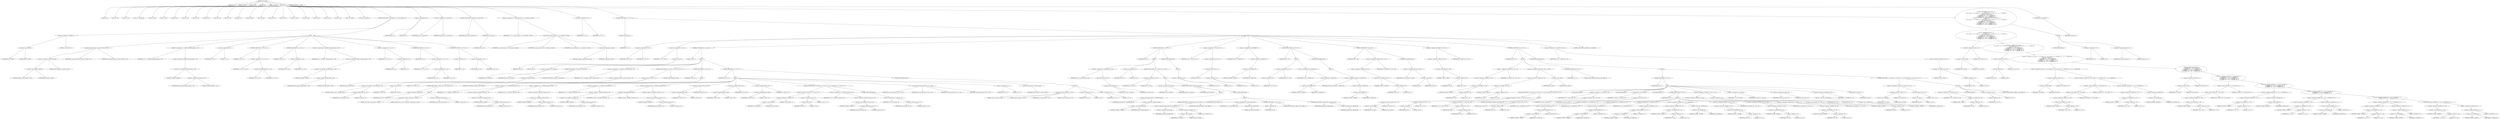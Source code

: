 digraph cache_insert {  
"1000125" [label = "(METHOD,cache_insert)" ]
"1000126" [label = "(PARAM,int a1)" ]
"1000127" [label = "(PARAM,void *cp)" ]
"1000128" [label = "(PARAM,int a3)" ]
"1000129" [label = "(PARAM,int a4)" ]
"1000130" [label = "(PARAM,__int16 a5)" ]
"1000131" [label = "(BLOCK,,)" ]
"1000132" [label = "(LOCAL,v9: int)" ]
"1000133" [label = "(LOCAL,v10: int)" ]
"1000134" [label = "(LOCAL,v11: int)" ]
"1000135" [label = "(LOCAL,v13: unsigned int)" ]
"1000136" [label = "(LOCAL,v14: bool)" ]
"1000137" [label = "(LOCAL,v15: bool)" ]
"1000138" [label = "(LOCAL,v16: int)" ]
"1000139" [label = "(LOCAL,v17: int)" ]
"1000140" [label = "(LOCAL,v18: int)" ]
"1000141" [label = "(LOCAL,v19: int)" ]
"1000142" [label = "(LOCAL,v20: int)" ]
"1000143" [label = "(LOCAL,v21: int)" ]
"1000144" [label = "(LOCAL,v22: int)" ]
"1000145" [label = "(LOCAL,v23: size_t)" ]
"1000146" [label = "(LOCAL,v24: int)" ]
"1000147" [label = "(LOCAL,v25: int *)" ]
"1000148" [label = "(LOCAL,v26: int)" ]
"1000149" [label = "(LOCAL,v27: char *)" ]
"1000150" [label = "(LOCAL,v28: int)" ]
"1000151" [label = "(LOCAL,v29: int)" ]
"1000152" [label = "(LOCAL,v30: int)" ]
"1000153" [label = "(LOCAL,v31: int)" ]
"1000154" [label = "(LOCAL,v32: _BYTE *)" ]
"1000155" [label = "(LOCAL,v33: _DWORD [ 4 ])" ]
"1000156" [label = "(CONTROL_STRUCTURE,if ( (a5 & 0x980) != 0 ),if ( (a5 & 0x980) != 0 ))" ]
"1000157" [label = "(<operator>.notEquals,(a5 & 0x980) != 0)" ]
"1000158" [label = "(<operator>.and,a5 & 0x980)" ]
"1000159" [label = "(IDENTIFIER,a5,a5 & 0x980)" ]
"1000160" [label = "(LITERAL,0x980,a5 & 0x980)" ]
"1000161" [label = "(LITERAL,0,(a5 & 0x980) != 0)" ]
"1000162" [label = "(BLOCK,,)" ]
"1000163" [label = "(log_query,log_query((unsigned __int16)a5 | 0x10000, a1, cp))" ]
"1000164" [label = "(<operator>.or,(unsigned __int16)a5 | 0x10000)" ]
"1000165" [label = "(<operator>.cast,(unsigned __int16)a5)" ]
"1000166" [label = "(UNKNOWN,unsigned __int16,unsigned __int16)" ]
"1000167" [label = "(IDENTIFIER,a5,(unsigned __int16)a5)" ]
"1000168" [label = "(LITERAL,0x10000,(unsigned __int16)a5 | 0x10000)" ]
"1000169" [label = "(IDENTIFIER,a1,log_query((unsigned __int16)a5 | 0x10000, a1, cp))" ]
"1000170" [label = "(IDENTIFIER,cp,log_query((unsigned __int16)a5 | 0x10000, a1, cp))" ]
"1000171" [label = "(<operator>.assignment,v13 = *(_DWORD *)(dnsmasq_daemon + 252))" ]
"1000172" [label = "(IDENTIFIER,v13,v13 = *(_DWORD *)(dnsmasq_daemon + 252))" ]
"1000173" [label = "(<operator>.indirection,*(_DWORD *)(dnsmasq_daemon + 252))" ]
"1000174" [label = "(<operator>.cast,(_DWORD *)(dnsmasq_daemon + 252))" ]
"1000175" [label = "(UNKNOWN,_DWORD *,_DWORD *)" ]
"1000176" [label = "(<operator>.addition,dnsmasq_daemon + 252)" ]
"1000177" [label = "(IDENTIFIER,dnsmasq_daemon,dnsmasq_daemon + 252)" ]
"1000178" [label = "(LITERAL,252,dnsmasq_daemon + 252)" ]
"1000179" [label = "(<operator>.assignment,v14 = 1)" ]
"1000180" [label = "(IDENTIFIER,v14,v14 = 1)" ]
"1000181" [label = "(LITERAL,1,v14 = 1)" ]
"1000182" [label = "(CONTROL_STRUCTURE,if ( v13 ),if ( v13 ))" ]
"1000183" [label = "(IDENTIFIER,v13,if ( v13 ))" ]
"1000184" [label = "(<operator>.assignment,v14 = v13 >= a4)" ]
"1000185" [label = "(IDENTIFIER,v14,v14 = v13 >= a4)" ]
"1000186" [label = "(<operator>.greaterEqualsThan,v13 >= a4)" ]
"1000187" [label = "(IDENTIFIER,v13,v13 >= a4)" ]
"1000188" [label = "(IDENTIFIER,a4,v13 >= a4)" ]
"1000189" [label = "(CONTROL_STRUCTURE,if ( v14 ),if ( v14 ))" ]
"1000190" [label = "(IDENTIFIER,v14,if ( v14 ))" ]
"1000191" [label = "(<operator>.assignment,v13 = a4)" ]
"1000192" [label = "(IDENTIFIER,v13,v13 = a4)" ]
"1000193" [label = "(IDENTIFIER,a4,v13 = a4)" ]
"1000194" [label = "(<operator>.assignment,a4 = *(_DWORD *)(dnsmasq_daemon + 248))" ]
"1000195" [label = "(IDENTIFIER,a4,a4 = *(_DWORD *)(dnsmasq_daemon + 248))" ]
"1000196" [label = "(<operator>.indirection,*(_DWORD *)(dnsmasq_daemon + 248))" ]
"1000197" [label = "(<operator>.cast,(_DWORD *)(dnsmasq_daemon + 248))" ]
"1000198" [label = "(UNKNOWN,_DWORD *,_DWORD *)" ]
"1000199" [label = "(<operator>.addition,dnsmasq_daemon + 248)" ]
"1000200" [label = "(IDENTIFIER,dnsmasq_daemon,dnsmasq_daemon + 248)" ]
"1000201" [label = "(LITERAL,248,dnsmasq_daemon + 248)" ]
"1000202" [label = "(<operator>.assignment,v15 = a4 != 0)" ]
"1000203" [label = "(IDENTIFIER,v15,v15 = a4 != 0)" ]
"1000204" [label = "(<operator>.notEquals,a4 != 0)" ]
"1000205" [label = "(IDENTIFIER,a4,a4 != 0)" ]
"1000206" [label = "(LITERAL,0,a4 != 0)" ]
"1000207" [label = "(CONTROL_STRUCTURE,if ( a4 ),if ( a4 ))" ]
"1000208" [label = "(IDENTIFIER,a4,if ( a4 ))" ]
"1000209" [label = "(<operator>.assignment,v15 = a4 > v13)" ]
"1000210" [label = "(IDENTIFIER,v15,v15 = a4 > v13)" ]
"1000211" [label = "(<operator>.greaterThan,a4 > v13)" ]
"1000212" [label = "(IDENTIFIER,a4,a4 > v13)" ]
"1000213" [label = "(IDENTIFIER,v13,a4 > v13)" ]
"1000214" [label = "(CONTROL_STRUCTURE,if ( !v15 ),if ( !v15 ))" ]
"1000215" [label = "(<operator>.logicalNot,!v15)" ]
"1000216" [label = "(IDENTIFIER,v15,!v15)" ]
"1000217" [label = "(<operator>.assignment,a4 = v13)" ]
"1000218" [label = "(IDENTIFIER,a4,a4 = v13)" ]
"1000219" [label = "(IDENTIFIER,v13,a4 = v13)" ]
"1000220" [label = "(<operator>.assignment,v9 = 0)" ]
"1000221" [label = "(IDENTIFIER,v9,v9 = 0)" ]
"1000222" [label = "(LITERAL,0,v9 = 0)" ]
"1000223" [label = "(<operator>.assignment,v10 = insert_error)" ]
"1000224" [label = "(IDENTIFIER,v10,v10 = insert_error)" ]
"1000225" [label = "(IDENTIFIER,insert_error,v10 = insert_error)" ]
"1000226" [label = "(CONTROL_STRUCTURE,if ( insert_error ),if ( insert_error ))" ]
"1000227" [label = "(IDENTIFIER,insert_error,if ( insert_error ))" ]
"1000228" [label = "(RETURN,return v9;,return v9;)" ]
"1000229" [label = "(IDENTIFIER,v9,return v9;)" ]
"1000230" [label = "(<operator>.assignment,v11 = cache_scan_free(a1, cp, a3, (unsigned __int16)a5))" ]
"1000231" [label = "(IDENTIFIER,v11,v11 = cache_scan_free(a1, cp, a3, (unsigned __int16)a5))" ]
"1000232" [label = "(cache_scan_free,cache_scan_free(a1, cp, a3, (unsigned __int16)a5))" ]
"1000233" [label = "(IDENTIFIER,a1,cache_scan_free(a1, cp, a3, (unsigned __int16)a5))" ]
"1000234" [label = "(IDENTIFIER,cp,cache_scan_free(a1, cp, a3, (unsigned __int16)a5))" ]
"1000235" [label = "(IDENTIFIER,a3,cache_scan_free(a1, cp, a3, (unsigned __int16)a5))" ]
"1000236" [label = "(<operator>.cast,(unsigned __int16)a5)" ]
"1000237" [label = "(UNKNOWN,unsigned __int16,unsigned __int16)" ]
"1000238" [label = "(IDENTIFIER,a5,(unsigned __int16)a5)" ]
"1000239" [label = "(<operator>.assignment,v9 = v11)" ]
"1000240" [label = "(IDENTIFIER,v9,v9 = v11)" ]
"1000241" [label = "(IDENTIFIER,v11,v9 = v11)" ]
"1000242" [label = "(CONTROL_STRUCTURE,if ( !v11 ),if ( !v11 ))" ]
"1000243" [label = "(<operator>.logicalNot,!v11)" ]
"1000244" [label = "(IDENTIFIER,v11,!v11)" ]
"1000245" [label = "(BLOCK,,)" ]
"1000246" [label = "(<operator>.assignment,v16 = v10)" ]
"1000247" [label = "(IDENTIFIER,v16,v16 = v10)" ]
"1000248" [label = "(IDENTIFIER,v10,v16 = v10)" ]
"1000249" [label = "(<operator>.assignment,v17 = a5 & 4)" ]
"1000250" [label = "(IDENTIFIER,v17,v17 = a5 & 4)" ]
"1000251" [label = "(<operator>.and,a5 & 4)" ]
"1000252" [label = "(IDENTIFIER,a5,a5 & 4)" ]
"1000253" [label = "(LITERAL,4,a5 & 4)" ]
"1000254" [label = "(CONTROL_STRUCTURE,while ( 1 ),while ( 1 ))" ]
"1000255" [label = "(LITERAL,1,while ( 1 ))" ]
"1000256" [label = "(BLOCK,,)" ]
"1000257" [label = "(<operator>.assignment,v9 = cache_tail)" ]
"1000258" [label = "(IDENTIFIER,v9,v9 = cache_tail)" ]
"1000259" [label = "(IDENTIFIER,cache_tail,v9 = cache_tail)" ]
"1000260" [label = "(CONTROL_STRUCTURE,if ( !cache_tail ),if ( !cache_tail ))" ]
"1000261" [label = "(<operator>.logicalNot,!cache_tail)" ]
"1000262" [label = "(IDENTIFIER,cache_tail,!cache_tail)" ]
"1000263" [label = "(CONTROL_STRUCTURE,goto LABEL_14;,goto LABEL_14;)" ]
"1000264" [label = "(<operator>.assignment,v18 = *(unsigned __int16 *)(cache_tail + 36))" ]
"1000265" [label = "(IDENTIFIER,v18,v18 = *(unsigned __int16 *)(cache_tail + 36))" ]
"1000266" [label = "(<operator>.indirection,*(unsigned __int16 *)(cache_tail + 36))" ]
"1000267" [label = "(<operator>.cast,(unsigned __int16 *)(cache_tail + 36))" ]
"1000268" [label = "(UNKNOWN,unsigned __int16 *,unsigned __int16 *)" ]
"1000269" [label = "(<operator>.addition,cache_tail + 36)" ]
"1000270" [label = "(IDENTIFIER,cache_tail,cache_tail + 36)" ]
"1000271" [label = "(LITERAL,36,cache_tail + 36)" ]
"1000272" [label = "(CONTROL_STRUCTURE,if ( (v18 & 0xC) == 0 ),if ( (v18 & 0xC) == 0 ))" ]
"1000273" [label = "(<operator>.equals,(v18 & 0xC) == 0)" ]
"1000274" [label = "(<operator>.and,v18 & 0xC)" ]
"1000275" [label = "(IDENTIFIER,v18,v18 & 0xC)" ]
"1000276" [label = "(LITERAL,0xC,v18 & 0xC)" ]
"1000277" [label = "(LITERAL,0,(v18 & 0xC) == 0)" ]
"1000278" [label = "(CONTROL_STRUCTURE,break;,break;)" ]
"1000279" [label = "(CONTROL_STRUCTURE,if ( v16 ),if ( v16 ))" ]
"1000280" [label = "(IDENTIFIER,v16,if ( v16 ))" ]
"1000281" [label = "(BLOCK,,)" ]
"1000282" [label = "(CONTROL_STRUCTURE,if ( !warned_12267 ),if ( !warned_12267 ))" ]
"1000283" [label = "(<operator>.logicalNot,!warned_12267)" ]
"1000284" [label = "(IDENTIFIER,warned_12267,!warned_12267)" ]
"1000285" [label = "(BLOCK,,)" ]
"1000286" [label = "(my_syslog,my_syslog(3, \"Internal error in cache.\"))" ]
"1000287" [label = "(LITERAL,3,my_syslog(3, \"Internal error in cache.\"))" ]
"1000288" [label = "(LITERAL,\"Internal error in cache.\",my_syslog(3, \"Internal error in cache.\"))" ]
"1000289" [label = "(<operator>.assignment,warned_12267 = 1)" ]
"1000290" [label = "(IDENTIFIER,warned_12267,warned_12267 = 1)" ]
"1000291" [label = "(LITERAL,1,warned_12267 = 1)" ]
"1000292" [label = "(CONTROL_STRUCTURE,goto LABEL_14;,goto LABEL_14;)" ]
"1000293" [label = "(CONTROL_STRUCTURE,if ( v17 ),if ( v17 ))" ]
"1000294" [label = "(IDENTIFIER,v17,if ( v17 ))" ]
"1000295" [label = "(BLOCK,,)" ]
"1000296" [label = "(<operator>.assignment,v19 = *(_DWORD *)(cache_tail + 16))" ]
"1000297" [label = "(IDENTIFIER,v19,v19 = *(_DWORD *)(cache_tail + 16))" ]
"1000298" [label = "(<operator>.indirection,*(_DWORD *)(cache_tail + 16))" ]
"1000299" [label = "(<operator>.cast,(_DWORD *)(cache_tail + 16))" ]
"1000300" [label = "(UNKNOWN,_DWORD *,_DWORD *)" ]
"1000301" [label = "(<operator>.addition,cache_tail + 16)" ]
"1000302" [label = "(IDENTIFIER,cache_tail,cache_tail + 16)" ]
"1000303" [label = "(LITERAL,16,cache_tail + 16)" ]
"1000304" [label = "(<operator>.assignment,v20 = *(_DWORD *)(cache_tail + 20))" ]
"1000305" [label = "(IDENTIFIER,v20,v20 = *(_DWORD *)(cache_tail + 20))" ]
"1000306" [label = "(<operator>.indirection,*(_DWORD *)(cache_tail + 20))" ]
"1000307" [label = "(<operator>.cast,(_DWORD *)(cache_tail + 20))" ]
"1000308" [label = "(UNKNOWN,_DWORD *,_DWORD *)" ]
"1000309" [label = "(<operator>.addition,cache_tail + 20)" ]
"1000310" [label = "(IDENTIFIER,cache_tail,cache_tail + 20)" ]
"1000311" [label = "(LITERAL,20,cache_tail + 20)" ]
"1000312" [label = "(<operator>.assignment,v21 = *(_DWORD *)(cache_tail + 24))" ]
"1000313" [label = "(IDENTIFIER,v21,v21 = *(_DWORD *)(cache_tail + 24))" ]
"1000314" [label = "(<operator>.indirection,*(_DWORD *)(cache_tail + 24))" ]
"1000315" [label = "(<operator>.cast,(_DWORD *)(cache_tail + 24))" ]
"1000316" [label = "(UNKNOWN,_DWORD *,_DWORD *)" ]
"1000317" [label = "(<operator>.addition,cache_tail + 24)" ]
"1000318" [label = "(IDENTIFIER,cache_tail,cache_tail + 24)" ]
"1000319" [label = "(LITERAL,24,cache_tail + 24)" ]
"1000320" [label = "(<operator>.assignment,v33[0] = *(_DWORD *)(cache_tail + 12))" ]
"1000321" [label = "(<operator>.indirectIndexAccess,v33[0])" ]
"1000322" [label = "(IDENTIFIER,v33,v33[0] = *(_DWORD *)(cache_tail + 12))" ]
"1000323" [label = "(LITERAL,0,v33[0] = *(_DWORD *)(cache_tail + 12))" ]
"1000324" [label = "(<operator>.indirection,*(_DWORD *)(cache_tail + 12))" ]
"1000325" [label = "(<operator>.cast,(_DWORD *)(cache_tail + 12))" ]
"1000326" [label = "(UNKNOWN,_DWORD *,_DWORD *)" ]
"1000327" [label = "(<operator>.addition,cache_tail + 12)" ]
"1000328" [label = "(IDENTIFIER,cache_tail,cache_tail + 12)" ]
"1000329" [label = "(LITERAL,12,cache_tail + 12)" ]
"1000330" [label = "(<operator>.assignment,v33[1] = v19)" ]
"1000331" [label = "(<operator>.indirectIndexAccess,v33[1])" ]
"1000332" [label = "(IDENTIFIER,v33,v33[1] = v19)" ]
"1000333" [label = "(LITERAL,1,v33[1] = v19)" ]
"1000334" [label = "(IDENTIFIER,v19,v33[1] = v19)" ]
"1000335" [label = "(<operator>.assignment,v33[2] = v20)" ]
"1000336" [label = "(<operator>.indirectIndexAccess,v33[2])" ]
"1000337" [label = "(IDENTIFIER,v33,v33[2] = v20)" ]
"1000338" [label = "(LITERAL,2,v33[2] = v20)" ]
"1000339" [label = "(IDENTIFIER,v20,v33[2] = v20)" ]
"1000340" [label = "(<operator>.assignment,v33[3] = v21)" ]
"1000341" [label = "(<operator>.indirectIndexAccess,v33[3])" ]
"1000342" [label = "(IDENTIFIER,v33,v33[3] = v21)" ]
"1000343" [label = "(LITERAL,3,v33[3] = v21)" ]
"1000344" [label = "(IDENTIFIER,v21,v33[3] = v21)" ]
"1000345" [label = "(CONTROL_STRUCTURE,if ( (v18 & 0x200) != 0 || (v18 & 2) != 0 ),if ( (v18 & 0x200) != 0 || (v18 & 2) != 0 ))" ]
"1000346" [label = "(<operator>.logicalOr,(v18 & 0x200) != 0 || (v18 & 2) != 0)" ]
"1000347" [label = "(<operator>.notEquals,(v18 & 0x200) != 0)" ]
"1000348" [label = "(<operator>.and,v18 & 0x200)" ]
"1000349" [label = "(IDENTIFIER,v18,v18 & 0x200)" ]
"1000350" [label = "(LITERAL,0x200,v18 & 0x200)" ]
"1000351" [label = "(LITERAL,0,(v18 & 0x200) != 0)" ]
"1000352" [label = "(<operator>.notEquals,(v18 & 2) != 0)" ]
"1000353" [label = "(<operator>.and,v18 & 2)" ]
"1000354" [label = "(IDENTIFIER,v18,v18 & 2)" ]
"1000355" [label = "(LITERAL,2,v18 & 2)" ]
"1000356" [label = "(LITERAL,0,(v18 & 2) != 0)" ]
"1000357" [label = "(<operator>.assignment,v22 = *(_DWORD *)(cache_tail + 40))" ]
"1000358" [label = "(IDENTIFIER,v22,v22 = *(_DWORD *)(cache_tail + 40))" ]
"1000359" [label = "(<operator>.indirection,*(_DWORD *)(cache_tail + 40))" ]
"1000360" [label = "(<operator>.cast,(_DWORD *)(cache_tail + 40))" ]
"1000361" [label = "(UNKNOWN,_DWORD *,_DWORD *)" ]
"1000362" [label = "(<operator>.addition,cache_tail + 40)" ]
"1000363" [label = "(IDENTIFIER,cache_tail,cache_tail + 40)" ]
"1000364" [label = "(LITERAL,40,cache_tail + 40)" ]
"1000365" [label = "(CONTROL_STRUCTURE,else,else)" ]
"1000366" [label = "(<operator>.assignment,v22 = cache_tail + 40)" ]
"1000367" [label = "(IDENTIFIER,v22,v22 = cache_tail + 40)" ]
"1000368" [label = "(<operator>.addition,cache_tail + 40)" ]
"1000369" [label = "(IDENTIFIER,cache_tail,cache_tail + 40)" ]
"1000370" [label = "(LITERAL,40,cache_tail + 40)" ]
"1000371" [label = "(cache_scan_free,cache_scan_free(v22, v33, a3, v18))" ]
"1000372" [label = "(IDENTIFIER,v22,cache_scan_free(v22, v33, a3, v18))" ]
"1000373" [label = "(IDENTIFIER,v33,cache_scan_free(v22, v33, a3, v18))" ]
"1000374" [label = "(IDENTIFIER,a3,cache_scan_free(v22, v33, a3, v18))" ]
"1000375" [label = "(IDENTIFIER,v18,cache_scan_free(v22, v33, a3, v18))" ]
"1000376" [label = "(<operator>.assignment,v16 = 1)" ]
"1000377" [label = "(IDENTIFIER,v16,v16 = 1)" ]
"1000378" [label = "(LITERAL,1,v16 = 1)" ]
"1000379" [label = "(<operator>.preIncrement,++cache_live_freed)" ]
"1000380" [label = "(IDENTIFIER,cache_live_freed,++cache_live_freed)" ]
"1000381" [label = "(CONTROL_STRUCTURE,else,else)" ]
"1000382" [label = "(BLOCK,,)" ]
"1000383" [label = "(cache_scan_free,cache_scan_free(0, 0, a3, 0))" ]
"1000384" [label = "(LITERAL,0,cache_scan_free(0, 0, a3, 0))" ]
"1000385" [label = "(LITERAL,0,cache_scan_free(0, 0, a3, 0))" ]
"1000386" [label = "(IDENTIFIER,a3,cache_scan_free(0, 0, a3, 0))" ]
"1000387" [label = "(LITERAL,0,cache_scan_free(0, 0, a3, 0))" ]
"1000388" [label = "(<operator>.assignment,v16 = 0)" ]
"1000389" [label = "(IDENTIFIER,v16,v16 = 0)" ]
"1000390" [label = "(LITERAL,0,v16 = 0)" ]
"1000391" [label = "(<operator>.assignment,v17 = 1)" ]
"1000392" [label = "(IDENTIFIER,v17,v17 = 1)" ]
"1000393" [label = "(LITERAL,1,v17 = 1)" ]
"1000394" [label = "(CONTROL_STRUCTURE,if ( a1 ),if ( a1 ))" ]
"1000395" [label = "(IDENTIFIER,a1,if ( a1 ))" ]
"1000396" [label = "(BLOCK,,)" ]
"1000397" [label = "(<operator>.assignment,v23 = strlen((const char *)a1))" ]
"1000398" [label = "(IDENTIFIER,v23,v23 = strlen((const char *)a1))" ]
"1000399" [label = "(strlen,strlen((const char *)a1))" ]
"1000400" [label = "(<operator>.cast,(const char *)a1)" ]
"1000401" [label = "(UNKNOWN,const char *,const char *)" ]
"1000402" [label = "(IDENTIFIER,a1,(const char *)a1)" ]
"1000403" [label = "(<operator>.assignment,v24 = 0)" ]
"1000404" [label = "(IDENTIFIER,v24,v24 = 0)" ]
"1000405" [label = "(LITERAL,0,v24 = 0)" ]
"1000406" [label = "(CONTROL_STRUCTURE,if ( v23 > 0x31 ),if ( v23 > 0x31 ))" ]
"1000407" [label = "(<operator>.greaterThan,v23 > 0x31)" ]
"1000408" [label = "(IDENTIFIER,v23,v23 > 0x31)" ]
"1000409" [label = "(LITERAL,0x31,v23 > 0x31)" ]
"1000410" [label = "(BLOCK,,)" ]
"1000411" [label = "(<operator>.assignment,v24 = big_free)" ]
"1000412" [label = "(IDENTIFIER,v24,v24 = big_free)" ]
"1000413" [label = "(IDENTIFIER,big_free,v24 = big_free)" ]
"1000414" [label = "(CONTROL_STRUCTURE,if ( big_free ),if ( big_free ))" ]
"1000415" [label = "(IDENTIFIER,big_free,if ( big_free ))" ]
"1000416" [label = "(BLOCK,,)" ]
"1000417" [label = "(<operator>.assignment,big_free = *(_DWORD *)big_free)" ]
"1000418" [label = "(IDENTIFIER,big_free,big_free = *(_DWORD *)big_free)" ]
"1000419" [label = "(<operator>.indirection,*(_DWORD *)big_free)" ]
"1000420" [label = "(<operator>.cast,(_DWORD *)big_free)" ]
"1000421" [label = "(UNKNOWN,_DWORD *,_DWORD *)" ]
"1000422" [label = "(IDENTIFIER,big_free,(_DWORD *)big_free)" ]
"1000423" [label = "(CONTROL_STRUCTURE,else,else)" ]
"1000424" [label = "(BLOCK,,)" ]
"1000425" [label = "(CONTROL_STRUCTURE,if ( !bignames_left && (a5 & 0x5000) == 0 ),if ( !bignames_left && (a5 & 0x5000) == 0 ))" ]
"1000426" [label = "(<operator>.logicalAnd,!bignames_left && (a5 & 0x5000) == 0)" ]
"1000427" [label = "(<operator>.logicalNot,!bignames_left)" ]
"1000428" [label = "(IDENTIFIER,bignames_left,!bignames_left)" ]
"1000429" [label = "(<operator>.equals,(a5 & 0x5000) == 0)" ]
"1000430" [label = "(<operator>.and,a5 & 0x5000)" ]
"1000431" [label = "(IDENTIFIER,a5,a5 & 0x5000)" ]
"1000432" [label = "(LITERAL,0x5000,a5 & 0x5000)" ]
"1000433" [label = "(LITERAL,0,(a5 & 0x5000) == 0)" ]
"1000434" [label = "(CONTROL_STRUCTURE,goto LABEL_14;,goto LABEL_14;)" ]
"1000435" [label = "(<operator>.assignment,v24 = whine_malloc(1028))" ]
"1000436" [label = "(IDENTIFIER,v24,v24 = whine_malloc(1028))" ]
"1000437" [label = "(whine_malloc,whine_malloc(1028))" ]
"1000438" [label = "(LITERAL,1028,whine_malloc(1028))" ]
"1000439" [label = "(CONTROL_STRUCTURE,if ( !v24 ),if ( !v24 ))" ]
"1000440" [label = "(<operator>.logicalNot,!v24)" ]
"1000441" [label = "(IDENTIFIER,v24,!v24)" ]
"1000442" [label = "(CONTROL_STRUCTURE,goto LABEL_14;,goto LABEL_14;)" ]
"1000443" [label = "(CONTROL_STRUCTURE,if ( bignames_left ),if ( bignames_left ))" ]
"1000444" [label = "(IDENTIFIER,bignames_left,if ( bignames_left ))" ]
"1000445" [label = "(<operator>.preDecrement,--bignames_left)" ]
"1000446" [label = "(IDENTIFIER,bignames_left,--bignames_left)" ]
"1000447" [label = "(CONTROL_STRUCTURE,else,else)" ]
"1000448" [label = "(BLOCK,,)" ]
"1000449" [label = "(<operator>.assignment,v24 = 0)" ]
"1000450" [label = "(IDENTIFIER,v24,v24 = 0)" ]
"1000451" [label = "(LITERAL,0,v24 = 0)" ]
"1000452" [label = "(<operator>.assignment,v25 = *(int **)(v9 + 4))" ]
"1000453" [label = "(IDENTIFIER,v25,v25 = *(int **)(v9 + 4))" ]
"1000454" [label = "(<operator>.indirection,*(int **)(v9 + 4))" ]
"1000455" [label = "(<operator>.cast,(int **)(v9 + 4))" ]
"1000456" [label = "(UNKNOWN,int **,int **)" ]
"1000457" [label = "(<operator>.addition,v9 + 4)" ]
"1000458" [label = "(IDENTIFIER,v9,v9 + 4)" ]
"1000459" [label = "(LITERAL,4,v9 + 4)" ]
"1000460" [label = "(<operator>.assignment,v26 = *(_DWORD *)v9)" ]
"1000461" [label = "(IDENTIFIER,v26,v26 = *(_DWORD *)v9)" ]
"1000462" [label = "(<operator>.indirection,*(_DWORD *)v9)" ]
"1000463" [label = "(<operator>.cast,(_DWORD *)v9)" ]
"1000464" [label = "(UNKNOWN,_DWORD *,_DWORD *)" ]
"1000465" [label = "(IDENTIFIER,v9,(_DWORD *)v9)" ]
"1000466" [label = "(CONTROL_STRUCTURE,if ( v25 ),if ( v25 ))" ]
"1000467" [label = "(IDENTIFIER,v25,if ( v25 ))" ]
"1000468" [label = "(BLOCK,,)" ]
"1000469" [label = "(<operator>.assignment,*v25 = v26)" ]
"1000470" [label = "(<operator>.indirection,*v25)" ]
"1000471" [label = "(IDENTIFIER,v25,*v25 = v26)" ]
"1000472" [label = "(IDENTIFIER,v26,*v25 = v26)" ]
"1000473" [label = "(<operator>.assignment,v26 = *(_DWORD *)v9)" ]
"1000474" [label = "(IDENTIFIER,v26,v26 = *(_DWORD *)v9)" ]
"1000475" [label = "(<operator>.indirection,*(_DWORD *)v9)" ]
"1000476" [label = "(<operator>.cast,(_DWORD *)v9)" ]
"1000477" [label = "(UNKNOWN,_DWORD *,_DWORD *)" ]
"1000478" [label = "(IDENTIFIER,v9,(_DWORD *)v9)" ]
"1000479" [label = "(CONTROL_STRUCTURE,else,else)" ]
"1000480" [label = "(BLOCK,,)" ]
"1000481" [label = "(<operator>.assignment,cache_head = *(_DWORD *)v9)" ]
"1000482" [label = "(IDENTIFIER,cache_head,cache_head = *(_DWORD *)v9)" ]
"1000483" [label = "(<operator>.indirection,*(_DWORD *)v9)" ]
"1000484" [label = "(<operator>.cast,(_DWORD *)v9)" ]
"1000485" [label = "(UNKNOWN,_DWORD *,_DWORD *)" ]
"1000486" [label = "(IDENTIFIER,v9,(_DWORD *)v9)" ]
"1000487" [label = "(CONTROL_STRUCTURE,if ( v26 ),if ( v26 ))" ]
"1000488" [label = "(IDENTIFIER,v26,if ( v26 ))" ]
"1000489" [label = "(<operator>.assignment,*(_DWORD *)(v26 + 4) = v25)" ]
"1000490" [label = "(<operator>.indirection,*(_DWORD *)(v26 + 4))" ]
"1000491" [label = "(<operator>.cast,(_DWORD *)(v26 + 4))" ]
"1000492" [label = "(UNKNOWN,_DWORD *,_DWORD *)" ]
"1000493" [label = "(<operator>.addition,v26 + 4)" ]
"1000494" [label = "(IDENTIFIER,v26,v26 + 4)" ]
"1000495" [label = "(LITERAL,4,v26 + 4)" ]
"1000496" [label = "(IDENTIFIER,v25,*(_DWORD *)(v26 + 4) = v25)" ]
"1000497" [label = "(CONTROL_STRUCTURE,else,else)" ]
"1000498" [label = "(<operator>.assignment,cache_tail = (int)v25)" ]
"1000499" [label = "(IDENTIFIER,cache_tail,cache_tail = (int)v25)" ]
"1000500" [label = "(<operator>.cast,(int)v25)" ]
"1000501" [label = "(UNKNOWN,int,int)" ]
"1000502" [label = "(IDENTIFIER,v25,(int)v25)" ]
"1000503" [label = "(<operator>.assignment,*(_WORD *)(v9 + 36) = a5)" ]
"1000504" [label = "(<operator>.indirection,*(_WORD *)(v9 + 36))" ]
"1000505" [label = "(<operator>.cast,(_WORD *)(v9 + 36))" ]
"1000506" [label = "(UNKNOWN,_WORD *,_WORD *)" ]
"1000507" [label = "(<operator>.addition,v9 + 36)" ]
"1000508" [label = "(IDENTIFIER,v9,v9 + 36)" ]
"1000509" [label = "(LITERAL,36,v9 + 36)" ]
"1000510" [label = "(IDENTIFIER,a5,*(_WORD *)(v9 + 36) = a5)" ]
"1000511" [label = "(CONTROL_STRUCTURE,if ( v24 ),if ( v24 ))" ]
"1000512" [label = "(IDENTIFIER,v24,if ( v24 ))" ]
"1000513" [label = "(BLOCK,,)" ]
"1000514" [label = "(<operator>.assignment,*(_DWORD *)(v9 + 40) = v24)" ]
"1000515" [label = "(<operator>.indirection,*(_DWORD *)(v9 + 40))" ]
"1000516" [label = "(<operator>.cast,(_DWORD *)(v9 + 40))" ]
"1000517" [label = "(UNKNOWN,_DWORD *,_DWORD *)" ]
"1000518" [label = "(<operator>.addition,v9 + 40)" ]
"1000519" [label = "(IDENTIFIER,v9,v9 + 40)" ]
"1000520" [label = "(LITERAL,40,v9 + 40)" ]
"1000521" [label = "(IDENTIFIER,v24,*(_DWORD *)(v9 + 40) = v24)" ]
"1000522" [label = "(<operator>.assignment,*(_WORD *)(v9 + 36) = a5 | 0x200)" ]
"1000523" [label = "(<operator>.indirection,*(_WORD *)(v9 + 36))" ]
"1000524" [label = "(<operator>.cast,(_WORD *)(v9 + 36))" ]
"1000525" [label = "(UNKNOWN,_WORD *,_WORD *)" ]
"1000526" [label = "(<operator>.addition,v9 + 36)" ]
"1000527" [label = "(IDENTIFIER,v9,v9 + 36)" ]
"1000528" [label = "(LITERAL,36,v9 + 36)" ]
"1000529" [label = "(<operator>.or,a5 | 0x200)" ]
"1000530" [label = "(IDENTIFIER,a5,a5 | 0x200)" ]
"1000531" [label = "(LITERAL,0x200,a5 | 0x200)" ]
"1000532" [label = "(CONTROL_STRUCTURE,if ( a1 ),if ( a1 ))" ]
"1000533" [label = "(IDENTIFIER,a1,if ( a1 ))" ]
"1000534" [label = "(CONTROL_STRUCTURE,goto LABEL_50;,goto LABEL_50;)" ]
"1000535" [label = "(CONTROL_STRUCTURE,else,else)" ]
"1000536" [label = "(BLOCK,,)" ]
"1000537" [label = "(CONTROL_STRUCTURE,if ( a1 ),if ( a1 ))" ]
"1000538" [label = "(IDENTIFIER,a1,if ( a1 ))" ]
"1000539" [label = "(BLOCK,,)" ]
"1000540" [label = "(CONTROL_STRUCTURE,if ( (a5 & 0x200) == 0 && (a5 & 2) == 0 ),if ( (a5 & 0x200) == 0 && (a5 & 2) == 0 ))" ]
"1000541" [label = "(<operator>.logicalAnd,(a5 & 0x200) == 0 && (a5 & 2) == 0)" ]
"1000542" [label = "(<operator>.equals,(a5 & 0x200) == 0)" ]
"1000543" [label = "(<operator>.and,a5 & 0x200)" ]
"1000544" [label = "(IDENTIFIER,a5,a5 & 0x200)" ]
"1000545" [label = "(LITERAL,0x200,a5 & 0x200)" ]
"1000546" [label = "(LITERAL,0,(a5 & 0x200) == 0)" ]
"1000547" [label = "(<operator>.equals,(a5 & 2) == 0)" ]
"1000548" [label = "(<operator>.and,a5 & 2)" ]
"1000549" [label = "(IDENTIFIER,a5,a5 & 2)" ]
"1000550" [label = "(LITERAL,2,a5 & 2)" ]
"1000551" [label = "(LITERAL,0,(a5 & 2) == 0)" ]
"1000552" [label = "(BLOCK,,)" ]
"1000553" [label = "(<operator>.assignment,v27 = (char *)(v9 + 40))" ]
"1000554" [label = "(IDENTIFIER,v27,v27 = (char *)(v9 + 40))" ]
"1000555" [label = "(<operator>.cast,(char *)(v9 + 40))" ]
"1000556" [label = "(UNKNOWN,char *,char *)" ]
"1000557" [label = "(<operator>.addition,v9 + 40)" ]
"1000558" [label = "(IDENTIFIER,v9,v9 + 40)" ]
"1000559" [label = "(LITERAL,40,v9 + 40)" ]
"1000560" [label = "(CONTROL_STRUCTURE,goto LABEL_51;,goto LABEL_51;)" ]
"1000561" [label = "(JUMP_TARGET,LABEL_50)" ]
"1000562" [label = "(<operator>.assignment,v27 = *(char **)(v9 + 40))" ]
"1000563" [label = "(IDENTIFIER,v27,v27 = *(char **)(v9 + 40))" ]
"1000564" [label = "(<operator>.indirection,*(char **)(v9 + 40))" ]
"1000565" [label = "(<operator>.cast,(char **)(v9 + 40))" ]
"1000566" [label = "(UNKNOWN,char **,char **)" ]
"1000567" [label = "(<operator>.addition,v9 + 40)" ]
"1000568" [label = "(IDENTIFIER,v9,v9 + 40)" ]
"1000569" [label = "(LITERAL,40,v9 + 40)" ]
"1000570" [label = "(JUMP_TARGET,LABEL_51)" ]
"1000571" [label = "(strcpy,strcpy(v27, (const char *)a1))" ]
"1000572" [label = "(IDENTIFIER,v27,strcpy(v27, (const char *)a1))" ]
"1000573" [label = "(<operator>.cast,(const char *)a1)" ]
"1000574" [label = "(UNKNOWN,const char *,const char *)" ]
"1000575" [label = "(IDENTIFIER,a1,(const char *)a1)" ]
"1000576" [label = "(JUMP_TARGET,LABEL_52)" ]
"1000577" [label = "(CONTROL_STRUCTURE,if ( cp ),if ( cp ))" ]
"1000578" [label = "(IDENTIFIER,cp,if ( cp ))" ]
"1000579" [label = "(BLOCK,,)" ]
"1000580" [label = "(<operator>.assignment,v28 = *((_DWORD *)cp + 1))" ]
"1000581" [label = "(IDENTIFIER,v28,v28 = *((_DWORD *)cp + 1))" ]
"1000582" [label = "(<operator>.indirection,*((_DWORD *)cp + 1))" ]
"1000583" [label = "(<operator>.addition,(_DWORD *)cp + 1)" ]
"1000584" [label = "(<operator>.cast,(_DWORD *)cp)" ]
"1000585" [label = "(UNKNOWN,_DWORD *,_DWORD *)" ]
"1000586" [label = "(IDENTIFIER,cp,(_DWORD *)cp)" ]
"1000587" [label = "(LITERAL,1,(_DWORD *)cp + 1)" ]
"1000588" [label = "(<operator>.assignment,v29 = *((_DWORD *)cp + 2))" ]
"1000589" [label = "(IDENTIFIER,v29,v29 = *((_DWORD *)cp + 2))" ]
"1000590" [label = "(<operator>.indirection,*((_DWORD *)cp + 2))" ]
"1000591" [label = "(<operator>.addition,(_DWORD *)cp + 2)" ]
"1000592" [label = "(<operator>.cast,(_DWORD *)cp)" ]
"1000593" [label = "(UNKNOWN,_DWORD *,_DWORD *)" ]
"1000594" [label = "(IDENTIFIER,cp,(_DWORD *)cp)" ]
"1000595" [label = "(LITERAL,2,(_DWORD *)cp + 2)" ]
"1000596" [label = "(<operator>.assignment,v30 = *((_DWORD *)cp + 3))" ]
"1000597" [label = "(IDENTIFIER,v30,v30 = *((_DWORD *)cp + 3))" ]
"1000598" [label = "(<operator>.indirection,*((_DWORD *)cp + 3))" ]
"1000599" [label = "(<operator>.addition,(_DWORD *)cp + 3)" ]
"1000600" [label = "(<operator>.cast,(_DWORD *)cp)" ]
"1000601" [label = "(UNKNOWN,_DWORD *,_DWORD *)" ]
"1000602" [label = "(IDENTIFIER,cp,(_DWORD *)cp)" ]
"1000603" [label = "(LITERAL,3,(_DWORD *)cp + 3)" ]
"1000604" [label = "(<operator>.assignment,*(_DWORD *)(v9 + 12) = *(_DWORD *)cp)" ]
"1000605" [label = "(<operator>.indirection,*(_DWORD *)(v9 + 12))" ]
"1000606" [label = "(<operator>.cast,(_DWORD *)(v9 + 12))" ]
"1000607" [label = "(UNKNOWN,_DWORD *,_DWORD *)" ]
"1000608" [label = "(<operator>.addition,v9 + 12)" ]
"1000609" [label = "(IDENTIFIER,v9,v9 + 12)" ]
"1000610" [label = "(LITERAL,12,v9 + 12)" ]
"1000611" [label = "(<operator>.indirection,*(_DWORD *)cp)" ]
"1000612" [label = "(<operator>.cast,(_DWORD *)cp)" ]
"1000613" [label = "(UNKNOWN,_DWORD *,_DWORD *)" ]
"1000614" [label = "(IDENTIFIER,cp,(_DWORD *)cp)" ]
"1000615" [label = "(<operator>.assignment,*(_DWORD *)(v9 + 16) = v28)" ]
"1000616" [label = "(<operator>.indirection,*(_DWORD *)(v9 + 16))" ]
"1000617" [label = "(<operator>.cast,(_DWORD *)(v9 + 16))" ]
"1000618" [label = "(UNKNOWN,_DWORD *,_DWORD *)" ]
"1000619" [label = "(<operator>.addition,v9 + 16)" ]
"1000620" [label = "(IDENTIFIER,v9,v9 + 16)" ]
"1000621" [label = "(LITERAL,16,v9 + 16)" ]
"1000622" [label = "(IDENTIFIER,v28,*(_DWORD *)(v9 + 16) = v28)" ]
"1000623" [label = "(<operator>.assignment,*(_DWORD *)(v9 + 20) = v29)" ]
"1000624" [label = "(<operator>.indirection,*(_DWORD *)(v9 + 20))" ]
"1000625" [label = "(<operator>.cast,(_DWORD *)(v9 + 20))" ]
"1000626" [label = "(UNKNOWN,_DWORD *,_DWORD *)" ]
"1000627" [label = "(<operator>.addition,v9 + 20)" ]
"1000628" [label = "(IDENTIFIER,v9,v9 + 20)" ]
"1000629" [label = "(LITERAL,20,v9 + 20)" ]
"1000630" [label = "(IDENTIFIER,v29,*(_DWORD *)(v9 + 20) = v29)" ]
"1000631" [label = "(<operator>.assignment,*(_DWORD *)(v9 + 24) = v30)" ]
"1000632" [label = "(<operator>.indirection,*(_DWORD *)(v9 + 24))" ]
"1000633" [label = "(<operator>.cast,(_DWORD *)(v9 + 24))" ]
"1000634" [label = "(UNKNOWN,_DWORD *,_DWORD *)" ]
"1000635" [label = "(<operator>.addition,v9 + 24)" ]
"1000636" [label = "(IDENTIFIER,v9,v9 + 24)" ]
"1000637" [label = "(LITERAL,24,v9 + 24)" ]
"1000638" [label = "(IDENTIFIER,v30,*(_DWORD *)(v9 + 24) = v30)" ]
"1000639" [label = "(<operator>.assignment,*(_DWORD *)(v9 + 28) = a4 + a3)" ]
"1000640" [label = "(<operator>.indirection,*(_DWORD *)(v9 + 28))" ]
"1000641" [label = "(<operator>.cast,(_DWORD *)(v9 + 28))" ]
"1000642" [label = "(UNKNOWN,_DWORD *,_DWORD *)" ]
"1000643" [label = "(<operator>.addition,v9 + 28)" ]
"1000644" [label = "(IDENTIFIER,v9,v9 + 28)" ]
"1000645" [label = "(LITERAL,28,v9 + 28)" ]
"1000646" [label = "(<operator>.addition,a4 + a3)" ]
"1000647" [label = "(IDENTIFIER,a4,a4 + a3)" ]
"1000648" [label = "(IDENTIFIER,a3,a4 + a3)" ]
"1000649" [label = "(<operator>.assignment,v31 = new_chain)" ]
"1000650" [label = "(IDENTIFIER,v31,v31 = new_chain)" ]
"1000651" [label = "(IDENTIFIER,new_chain,v31 = new_chain)" ]
"1000652" [label = "(<operator>.assignment,new_chain = v9)" ]
"1000653" [label = "(IDENTIFIER,new_chain,new_chain = v9)" ]
"1000654" [label = "(IDENTIFIER,v9,new_chain = v9)" ]
"1000655" [label = "(<operator>.assignment,*(_DWORD *)v9 = v31)" ]
"1000656" [label = "(<operator>.indirection,*(_DWORD *)v9)" ]
"1000657" [label = "(<operator>.cast,(_DWORD *)v9)" ]
"1000658" [label = "(UNKNOWN,_DWORD *,_DWORD *)" ]
"1000659" [label = "(IDENTIFIER,v9,(_DWORD *)v9)" ]
"1000660" [label = "(IDENTIFIER,v31,*(_DWORD *)v9 = v31)" ]
"1000661" [label = "(RETURN,return v9;,return v9;)" ]
"1000662" [label = "(IDENTIFIER,v9,return v9;)" ]
"1000663" [label = "(CONTROL_STRUCTURE,if ( (a5 & 0x200) == 0 && (a5 & 2) == 0 ),if ( (a5 & 0x200) == 0 && (a5 & 2) == 0 ))" ]
"1000664" [label = "(<operator>.logicalAnd,(a5 & 0x200) == 0 && (a5 & 2) == 0)" ]
"1000665" [label = "(<operator>.equals,(a5 & 0x200) == 0)" ]
"1000666" [label = "(<operator>.and,a5 & 0x200)" ]
"1000667" [label = "(IDENTIFIER,a5,a5 & 0x200)" ]
"1000668" [label = "(LITERAL,0x200,a5 & 0x200)" ]
"1000669" [label = "(LITERAL,0,(a5 & 0x200) == 0)" ]
"1000670" [label = "(<operator>.equals,(a5 & 2) == 0)" ]
"1000671" [label = "(<operator>.and,a5 & 2)" ]
"1000672" [label = "(IDENTIFIER,a5,a5 & 2)" ]
"1000673" [label = "(LITERAL,2,a5 & 2)" ]
"1000674" [label = "(LITERAL,0,(a5 & 2) == 0)" ]
"1000675" [label = "(BLOCK,,)" ]
"1000676" [label = "(<operator>.assignment,v32 = (_BYTE *)(v9 + 40))" ]
"1000677" [label = "(IDENTIFIER,v32,v32 = (_BYTE *)(v9 + 40))" ]
"1000678" [label = "(<operator>.cast,(_BYTE *)(v9 + 40))" ]
"1000679" [label = "(UNKNOWN,_BYTE *,_BYTE *)" ]
"1000680" [label = "(<operator>.addition,v9 + 40)" ]
"1000681" [label = "(IDENTIFIER,v9,v9 + 40)" ]
"1000682" [label = "(LITERAL,40,v9 + 40)" ]
"1000683" [label = "(JUMP_TARGET,LABEL_67)" ]
"1000684" [label = "(<operator>.assignment,*v32 = 0)" ]
"1000685" [label = "(<operator>.indirection,*v32)" ]
"1000686" [label = "(IDENTIFIER,v32,*v32 = 0)" ]
"1000687" [label = "(LITERAL,0,*v32 = 0)" ]
"1000688" [label = "(CONTROL_STRUCTURE,goto LABEL_52;,goto LABEL_52;)" ]
"1000689" [label = "(<operator>.assignment,v32 = *(_BYTE **)(v9 + 40))" ]
"1000690" [label = "(IDENTIFIER,v32,v32 = *(_BYTE **)(v9 + 40))" ]
"1000691" [label = "(<operator>.indirection,*(_BYTE **)(v9 + 40))" ]
"1000692" [label = "(<operator>.cast,(_BYTE **)(v9 + 40))" ]
"1000693" [label = "(UNKNOWN,_BYTE **,_BYTE **)" ]
"1000694" [label = "(<operator>.addition,v9 + 40)" ]
"1000695" [label = "(IDENTIFIER,v9,v9 + 40)" ]
"1000696" [label = "(LITERAL,40,v9 + 40)" ]
"1000697" [label = "(CONTROL_STRUCTURE,goto LABEL_67;,goto LABEL_67;)" ]
"1000698" [label = "(CONTROL_STRUCTURE,if ( (a5 & 0x180) == 0\n    || (a5 & 8) == 0\n    || ((a5 & 0x80) == 0 || (*(_WORD *)(v11 + 36) & 0x80) == 0 || *(_DWORD *)(v11 + 12) != *(_DWORD *)cp)\n    && ((a5 & 0x100) == 0\n     || (*(_WORD *)(v11 + 36) & 0x100) == 0\n     || *(_DWORD *)(v11 + 12) != *(_DWORD *)cp\n     || *(_DWORD *)(v11 + 16) != *((_DWORD *)cp + 1)\n     || *(_DWORD *)(v11 + 20) != *((_DWORD *)cp + 2)\n     || *(_DWORD *)(v11 + 24) != *((_DWORD *)cp + 3)) ),if ( (a5 & 0x180) == 0\n    || (a5 & 8) == 0\n    || ((a5 & 0x80) == 0 || (*(_WORD *)(v11 + 36) & 0x80) == 0 || *(_DWORD *)(v11 + 12) != *(_DWORD *)cp)\n    && ((a5 & 0x100) == 0\n     || (*(_WORD *)(v11 + 36) & 0x100) == 0\n     || *(_DWORD *)(v11 + 12) != *(_DWORD *)cp\n     || *(_DWORD *)(v11 + 16) != *((_DWORD *)cp + 1)\n     || *(_DWORD *)(v11 + 20) != *((_DWORD *)cp + 2)\n     || *(_DWORD *)(v11 + 24) != *((_DWORD *)cp + 3)) ))" ]
"1000699" [label = "(<operator>.logicalOr,(a5 & 0x180) == 0\n    || (a5 & 8) == 0\n    || ((a5 & 0x80) == 0 || (*(_WORD *)(v11 + 36) & 0x80) == 0 || *(_DWORD *)(v11 + 12) != *(_DWORD *)cp)\n    && ((a5 & 0x100) == 0\n     || (*(_WORD *)(v11 + 36) & 0x100) == 0\n     || *(_DWORD *)(v11 + 12) != *(_DWORD *)cp\n     || *(_DWORD *)(v11 + 16) != *((_DWORD *)cp + 1)\n     || *(_DWORD *)(v11 + 20) != *((_DWORD *)cp + 2)\n     || *(_DWORD *)(v11 + 24) != *((_DWORD *)cp + 3)))" ]
"1000700" [label = "(<operator>.equals,(a5 & 0x180) == 0)" ]
"1000701" [label = "(<operator>.and,a5 & 0x180)" ]
"1000702" [label = "(IDENTIFIER,a5,a5 & 0x180)" ]
"1000703" [label = "(LITERAL,0x180,a5 & 0x180)" ]
"1000704" [label = "(LITERAL,0,(a5 & 0x180) == 0)" ]
"1000705" [label = "(<operator>.logicalOr,(a5 & 8) == 0\n    || ((a5 & 0x80) == 0 || (*(_WORD *)(v11 + 36) & 0x80) == 0 || *(_DWORD *)(v11 + 12) != *(_DWORD *)cp)\n    && ((a5 & 0x100) == 0\n     || (*(_WORD *)(v11 + 36) & 0x100) == 0\n     || *(_DWORD *)(v11 + 12) != *(_DWORD *)cp\n     || *(_DWORD *)(v11 + 16) != *((_DWORD *)cp + 1)\n     || *(_DWORD *)(v11 + 20) != *((_DWORD *)cp + 2)\n     || *(_DWORD *)(v11 + 24) != *((_DWORD *)cp + 3)))" ]
"1000706" [label = "(<operator>.equals,(a5 & 8) == 0)" ]
"1000707" [label = "(<operator>.and,a5 & 8)" ]
"1000708" [label = "(IDENTIFIER,a5,a5 & 8)" ]
"1000709" [label = "(LITERAL,8,a5 & 8)" ]
"1000710" [label = "(LITERAL,0,(a5 & 8) == 0)" ]
"1000711" [label = "(<operator>.logicalAnd,((a5 & 0x80) == 0 || (*(_WORD *)(v11 + 36) & 0x80) == 0 || *(_DWORD *)(v11 + 12) != *(_DWORD *)cp)\n    && ((a5 & 0x100) == 0\n     || (*(_WORD *)(v11 + 36) & 0x100) == 0\n     || *(_DWORD *)(v11 + 12) != *(_DWORD *)cp\n     || *(_DWORD *)(v11 + 16) != *((_DWORD *)cp + 1)\n     || *(_DWORD *)(v11 + 20) != *((_DWORD *)cp + 2)\n     || *(_DWORD *)(v11 + 24) != *((_DWORD *)cp + 3)))" ]
"1000712" [label = "(<operator>.logicalOr,(a5 & 0x80) == 0 || (*(_WORD *)(v11 + 36) & 0x80) == 0 || *(_DWORD *)(v11 + 12) != *(_DWORD *)cp)" ]
"1000713" [label = "(<operator>.equals,(a5 & 0x80) == 0)" ]
"1000714" [label = "(<operator>.and,a5 & 0x80)" ]
"1000715" [label = "(IDENTIFIER,a5,a5 & 0x80)" ]
"1000716" [label = "(LITERAL,0x80,a5 & 0x80)" ]
"1000717" [label = "(LITERAL,0,(a5 & 0x80) == 0)" ]
"1000718" [label = "(<operator>.logicalOr,(*(_WORD *)(v11 + 36) & 0x80) == 0 || *(_DWORD *)(v11 + 12) != *(_DWORD *)cp)" ]
"1000719" [label = "(<operator>.equals,(*(_WORD *)(v11 + 36) & 0x80) == 0)" ]
"1000720" [label = "(<operator>.and,*(_WORD *)(v11 + 36) & 0x80)" ]
"1000721" [label = "(<operator>.indirection,*(_WORD *)(v11 + 36))" ]
"1000722" [label = "(<operator>.cast,(_WORD *)(v11 + 36))" ]
"1000723" [label = "(UNKNOWN,_WORD *,_WORD *)" ]
"1000724" [label = "(<operator>.addition,v11 + 36)" ]
"1000725" [label = "(IDENTIFIER,v11,v11 + 36)" ]
"1000726" [label = "(LITERAL,36,v11 + 36)" ]
"1000727" [label = "(LITERAL,0x80,*(_WORD *)(v11 + 36) & 0x80)" ]
"1000728" [label = "(LITERAL,0,(*(_WORD *)(v11 + 36) & 0x80) == 0)" ]
"1000729" [label = "(<operator>.notEquals,*(_DWORD *)(v11 + 12) != *(_DWORD *)cp)" ]
"1000730" [label = "(<operator>.indirection,*(_DWORD *)(v11 + 12))" ]
"1000731" [label = "(<operator>.cast,(_DWORD *)(v11 + 12))" ]
"1000732" [label = "(UNKNOWN,_DWORD *,_DWORD *)" ]
"1000733" [label = "(<operator>.addition,v11 + 12)" ]
"1000734" [label = "(IDENTIFIER,v11,v11 + 12)" ]
"1000735" [label = "(LITERAL,12,v11 + 12)" ]
"1000736" [label = "(<operator>.indirection,*(_DWORD *)cp)" ]
"1000737" [label = "(<operator>.cast,(_DWORD *)cp)" ]
"1000738" [label = "(UNKNOWN,_DWORD *,_DWORD *)" ]
"1000739" [label = "(IDENTIFIER,cp,(_DWORD *)cp)" ]
"1000740" [label = "(<operator>.logicalOr,(a5 & 0x100) == 0\n     || (*(_WORD *)(v11 + 36) & 0x100) == 0\n     || *(_DWORD *)(v11 + 12) != *(_DWORD *)cp\n     || *(_DWORD *)(v11 + 16) != *((_DWORD *)cp + 1)\n     || *(_DWORD *)(v11 + 20) != *((_DWORD *)cp + 2)\n     || *(_DWORD *)(v11 + 24) != *((_DWORD *)cp + 3))" ]
"1000741" [label = "(<operator>.equals,(a5 & 0x100) == 0)" ]
"1000742" [label = "(<operator>.and,a5 & 0x100)" ]
"1000743" [label = "(IDENTIFIER,a5,a5 & 0x100)" ]
"1000744" [label = "(LITERAL,0x100,a5 & 0x100)" ]
"1000745" [label = "(LITERAL,0,(a5 & 0x100) == 0)" ]
"1000746" [label = "(<operator>.logicalOr,(*(_WORD *)(v11 + 36) & 0x100) == 0\n     || *(_DWORD *)(v11 + 12) != *(_DWORD *)cp\n     || *(_DWORD *)(v11 + 16) != *((_DWORD *)cp + 1)\n     || *(_DWORD *)(v11 + 20) != *((_DWORD *)cp + 2)\n     || *(_DWORD *)(v11 + 24) != *((_DWORD *)cp + 3))" ]
"1000747" [label = "(<operator>.equals,(*(_WORD *)(v11 + 36) & 0x100) == 0)" ]
"1000748" [label = "(<operator>.and,*(_WORD *)(v11 + 36) & 0x100)" ]
"1000749" [label = "(<operator>.indirection,*(_WORD *)(v11 + 36))" ]
"1000750" [label = "(<operator>.cast,(_WORD *)(v11 + 36))" ]
"1000751" [label = "(UNKNOWN,_WORD *,_WORD *)" ]
"1000752" [label = "(<operator>.addition,v11 + 36)" ]
"1000753" [label = "(IDENTIFIER,v11,v11 + 36)" ]
"1000754" [label = "(LITERAL,36,v11 + 36)" ]
"1000755" [label = "(LITERAL,0x100,*(_WORD *)(v11 + 36) & 0x100)" ]
"1000756" [label = "(LITERAL,0,(*(_WORD *)(v11 + 36) & 0x100) == 0)" ]
"1000757" [label = "(<operator>.logicalOr,*(_DWORD *)(v11 + 12) != *(_DWORD *)cp\n     || *(_DWORD *)(v11 + 16) != *((_DWORD *)cp + 1)\n     || *(_DWORD *)(v11 + 20) != *((_DWORD *)cp + 2)\n     || *(_DWORD *)(v11 + 24) != *((_DWORD *)cp + 3))" ]
"1000758" [label = "(<operator>.notEquals,*(_DWORD *)(v11 + 12) != *(_DWORD *)cp)" ]
"1000759" [label = "(<operator>.indirection,*(_DWORD *)(v11 + 12))" ]
"1000760" [label = "(<operator>.cast,(_DWORD *)(v11 + 12))" ]
"1000761" [label = "(UNKNOWN,_DWORD *,_DWORD *)" ]
"1000762" [label = "(<operator>.addition,v11 + 12)" ]
"1000763" [label = "(IDENTIFIER,v11,v11 + 12)" ]
"1000764" [label = "(LITERAL,12,v11 + 12)" ]
"1000765" [label = "(<operator>.indirection,*(_DWORD *)cp)" ]
"1000766" [label = "(<operator>.cast,(_DWORD *)cp)" ]
"1000767" [label = "(UNKNOWN,_DWORD *,_DWORD *)" ]
"1000768" [label = "(IDENTIFIER,cp,(_DWORD *)cp)" ]
"1000769" [label = "(<operator>.logicalOr,*(_DWORD *)(v11 + 16) != *((_DWORD *)cp + 1)\n     || *(_DWORD *)(v11 + 20) != *((_DWORD *)cp + 2)\n     || *(_DWORD *)(v11 + 24) != *((_DWORD *)cp + 3))" ]
"1000770" [label = "(<operator>.notEquals,*(_DWORD *)(v11 + 16) != *((_DWORD *)cp + 1))" ]
"1000771" [label = "(<operator>.indirection,*(_DWORD *)(v11 + 16))" ]
"1000772" [label = "(<operator>.cast,(_DWORD *)(v11 + 16))" ]
"1000773" [label = "(UNKNOWN,_DWORD *,_DWORD *)" ]
"1000774" [label = "(<operator>.addition,v11 + 16)" ]
"1000775" [label = "(IDENTIFIER,v11,v11 + 16)" ]
"1000776" [label = "(LITERAL,16,v11 + 16)" ]
"1000777" [label = "(<operator>.indirection,*((_DWORD *)cp + 1))" ]
"1000778" [label = "(<operator>.addition,(_DWORD *)cp + 1)" ]
"1000779" [label = "(<operator>.cast,(_DWORD *)cp)" ]
"1000780" [label = "(UNKNOWN,_DWORD *,_DWORD *)" ]
"1000781" [label = "(IDENTIFIER,cp,(_DWORD *)cp)" ]
"1000782" [label = "(LITERAL,1,(_DWORD *)cp + 1)" ]
"1000783" [label = "(<operator>.logicalOr,*(_DWORD *)(v11 + 20) != *((_DWORD *)cp + 2)\n     || *(_DWORD *)(v11 + 24) != *((_DWORD *)cp + 3))" ]
"1000784" [label = "(<operator>.notEquals,*(_DWORD *)(v11 + 20) != *((_DWORD *)cp + 2))" ]
"1000785" [label = "(<operator>.indirection,*(_DWORD *)(v11 + 20))" ]
"1000786" [label = "(<operator>.cast,(_DWORD *)(v11 + 20))" ]
"1000787" [label = "(UNKNOWN,_DWORD *,_DWORD *)" ]
"1000788" [label = "(<operator>.addition,v11 + 20)" ]
"1000789" [label = "(IDENTIFIER,v11,v11 + 20)" ]
"1000790" [label = "(LITERAL,20,v11 + 20)" ]
"1000791" [label = "(<operator>.indirection,*((_DWORD *)cp + 2))" ]
"1000792" [label = "(<operator>.addition,(_DWORD *)cp + 2)" ]
"1000793" [label = "(<operator>.cast,(_DWORD *)cp)" ]
"1000794" [label = "(UNKNOWN,_DWORD *,_DWORD *)" ]
"1000795" [label = "(IDENTIFIER,cp,(_DWORD *)cp)" ]
"1000796" [label = "(LITERAL,2,(_DWORD *)cp + 2)" ]
"1000797" [label = "(<operator>.notEquals,*(_DWORD *)(v11 + 24) != *((_DWORD *)cp + 3))" ]
"1000798" [label = "(<operator>.indirection,*(_DWORD *)(v11 + 24))" ]
"1000799" [label = "(<operator>.cast,(_DWORD *)(v11 + 24))" ]
"1000800" [label = "(UNKNOWN,_DWORD *,_DWORD *)" ]
"1000801" [label = "(<operator>.addition,v11 + 24)" ]
"1000802" [label = "(IDENTIFIER,v11,v11 + 24)" ]
"1000803" [label = "(LITERAL,24,v11 + 24)" ]
"1000804" [label = "(<operator>.indirection,*((_DWORD *)cp + 3))" ]
"1000805" [label = "(<operator>.addition,(_DWORD *)cp + 3)" ]
"1000806" [label = "(<operator>.cast,(_DWORD *)cp)" ]
"1000807" [label = "(UNKNOWN,_DWORD *,_DWORD *)" ]
"1000808" [label = "(IDENTIFIER,cp,(_DWORD *)cp)" ]
"1000809" [label = "(LITERAL,3,(_DWORD *)cp + 3)" ]
"1000810" [label = "(BLOCK,,)" ]
"1000811" [label = "(JUMP_TARGET,LABEL_14)" ]
"1000812" [label = "(<operator>.assignment,v9 = 0)" ]
"1000813" [label = "(IDENTIFIER,v9,v9 = 0)" ]
"1000814" [label = "(LITERAL,0,v9 = 0)" ]
"1000815" [label = "(<operator>.assignment,insert_error = 1)" ]
"1000816" [label = "(IDENTIFIER,insert_error,insert_error = 1)" ]
"1000817" [label = "(LITERAL,1,insert_error = 1)" ]
"1000818" [label = "(RETURN,return v9;,return v9;)" ]
"1000819" [label = "(IDENTIFIER,v9,return v9;)" ]
"1000820" [label = "(METHOD_RETURN,int __fastcall)" ]
  "1000125" -> "1000126" 
  "1000125" -> "1000127" 
  "1000125" -> "1000128" 
  "1000125" -> "1000129" 
  "1000125" -> "1000130" 
  "1000125" -> "1000131" 
  "1000125" -> "1000820" 
  "1000131" -> "1000132" 
  "1000131" -> "1000133" 
  "1000131" -> "1000134" 
  "1000131" -> "1000135" 
  "1000131" -> "1000136" 
  "1000131" -> "1000137" 
  "1000131" -> "1000138" 
  "1000131" -> "1000139" 
  "1000131" -> "1000140" 
  "1000131" -> "1000141" 
  "1000131" -> "1000142" 
  "1000131" -> "1000143" 
  "1000131" -> "1000144" 
  "1000131" -> "1000145" 
  "1000131" -> "1000146" 
  "1000131" -> "1000147" 
  "1000131" -> "1000148" 
  "1000131" -> "1000149" 
  "1000131" -> "1000150" 
  "1000131" -> "1000151" 
  "1000131" -> "1000152" 
  "1000131" -> "1000153" 
  "1000131" -> "1000154" 
  "1000131" -> "1000155" 
  "1000131" -> "1000156" 
  "1000131" -> "1000220" 
  "1000131" -> "1000223" 
  "1000131" -> "1000226" 
  "1000131" -> "1000230" 
  "1000131" -> "1000239" 
  "1000131" -> "1000242" 
  "1000131" -> "1000698" 
  "1000131" -> "1000818" 
  "1000156" -> "1000157" 
  "1000156" -> "1000162" 
  "1000157" -> "1000158" 
  "1000157" -> "1000161" 
  "1000158" -> "1000159" 
  "1000158" -> "1000160" 
  "1000162" -> "1000163" 
  "1000162" -> "1000171" 
  "1000162" -> "1000179" 
  "1000162" -> "1000182" 
  "1000162" -> "1000189" 
  "1000162" -> "1000194" 
  "1000162" -> "1000202" 
  "1000162" -> "1000207" 
  "1000162" -> "1000214" 
  "1000163" -> "1000164" 
  "1000163" -> "1000169" 
  "1000163" -> "1000170" 
  "1000164" -> "1000165" 
  "1000164" -> "1000168" 
  "1000165" -> "1000166" 
  "1000165" -> "1000167" 
  "1000171" -> "1000172" 
  "1000171" -> "1000173" 
  "1000173" -> "1000174" 
  "1000174" -> "1000175" 
  "1000174" -> "1000176" 
  "1000176" -> "1000177" 
  "1000176" -> "1000178" 
  "1000179" -> "1000180" 
  "1000179" -> "1000181" 
  "1000182" -> "1000183" 
  "1000182" -> "1000184" 
  "1000184" -> "1000185" 
  "1000184" -> "1000186" 
  "1000186" -> "1000187" 
  "1000186" -> "1000188" 
  "1000189" -> "1000190" 
  "1000189" -> "1000191" 
  "1000191" -> "1000192" 
  "1000191" -> "1000193" 
  "1000194" -> "1000195" 
  "1000194" -> "1000196" 
  "1000196" -> "1000197" 
  "1000197" -> "1000198" 
  "1000197" -> "1000199" 
  "1000199" -> "1000200" 
  "1000199" -> "1000201" 
  "1000202" -> "1000203" 
  "1000202" -> "1000204" 
  "1000204" -> "1000205" 
  "1000204" -> "1000206" 
  "1000207" -> "1000208" 
  "1000207" -> "1000209" 
  "1000209" -> "1000210" 
  "1000209" -> "1000211" 
  "1000211" -> "1000212" 
  "1000211" -> "1000213" 
  "1000214" -> "1000215" 
  "1000214" -> "1000217" 
  "1000215" -> "1000216" 
  "1000217" -> "1000218" 
  "1000217" -> "1000219" 
  "1000220" -> "1000221" 
  "1000220" -> "1000222" 
  "1000223" -> "1000224" 
  "1000223" -> "1000225" 
  "1000226" -> "1000227" 
  "1000226" -> "1000228" 
  "1000228" -> "1000229" 
  "1000230" -> "1000231" 
  "1000230" -> "1000232" 
  "1000232" -> "1000233" 
  "1000232" -> "1000234" 
  "1000232" -> "1000235" 
  "1000232" -> "1000236" 
  "1000236" -> "1000237" 
  "1000236" -> "1000238" 
  "1000239" -> "1000240" 
  "1000239" -> "1000241" 
  "1000242" -> "1000243" 
  "1000242" -> "1000245" 
  "1000243" -> "1000244" 
  "1000245" -> "1000246" 
  "1000245" -> "1000249" 
  "1000245" -> "1000254" 
  "1000245" -> "1000394" 
  "1000245" -> "1000452" 
  "1000245" -> "1000460" 
  "1000245" -> "1000466" 
  "1000245" -> "1000487" 
  "1000245" -> "1000503" 
  "1000245" -> "1000511" 
  "1000245" -> "1000689" 
  "1000245" -> "1000697" 
  "1000246" -> "1000247" 
  "1000246" -> "1000248" 
  "1000249" -> "1000250" 
  "1000249" -> "1000251" 
  "1000251" -> "1000252" 
  "1000251" -> "1000253" 
  "1000254" -> "1000255" 
  "1000254" -> "1000256" 
  "1000256" -> "1000257" 
  "1000256" -> "1000260" 
  "1000256" -> "1000264" 
  "1000256" -> "1000272" 
  "1000256" -> "1000279" 
  "1000256" -> "1000293" 
  "1000257" -> "1000258" 
  "1000257" -> "1000259" 
  "1000260" -> "1000261" 
  "1000260" -> "1000263" 
  "1000261" -> "1000262" 
  "1000264" -> "1000265" 
  "1000264" -> "1000266" 
  "1000266" -> "1000267" 
  "1000267" -> "1000268" 
  "1000267" -> "1000269" 
  "1000269" -> "1000270" 
  "1000269" -> "1000271" 
  "1000272" -> "1000273" 
  "1000272" -> "1000278" 
  "1000273" -> "1000274" 
  "1000273" -> "1000277" 
  "1000274" -> "1000275" 
  "1000274" -> "1000276" 
  "1000279" -> "1000280" 
  "1000279" -> "1000281" 
  "1000281" -> "1000282" 
  "1000281" -> "1000292" 
  "1000282" -> "1000283" 
  "1000282" -> "1000285" 
  "1000283" -> "1000284" 
  "1000285" -> "1000286" 
  "1000285" -> "1000289" 
  "1000286" -> "1000287" 
  "1000286" -> "1000288" 
  "1000289" -> "1000290" 
  "1000289" -> "1000291" 
  "1000293" -> "1000294" 
  "1000293" -> "1000295" 
  "1000293" -> "1000381" 
  "1000295" -> "1000296" 
  "1000295" -> "1000304" 
  "1000295" -> "1000312" 
  "1000295" -> "1000320" 
  "1000295" -> "1000330" 
  "1000295" -> "1000335" 
  "1000295" -> "1000340" 
  "1000295" -> "1000345" 
  "1000295" -> "1000371" 
  "1000295" -> "1000376" 
  "1000295" -> "1000379" 
  "1000296" -> "1000297" 
  "1000296" -> "1000298" 
  "1000298" -> "1000299" 
  "1000299" -> "1000300" 
  "1000299" -> "1000301" 
  "1000301" -> "1000302" 
  "1000301" -> "1000303" 
  "1000304" -> "1000305" 
  "1000304" -> "1000306" 
  "1000306" -> "1000307" 
  "1000307" -> "1000308" 
  "1000307" -> "1000309" 
  "1000309" -> "1000310" 
  "1000309" -> "1000311" 
  "1000312" -> "1000313" 
  "1000312" -> "1000314" 
  "1000314" -> "1000315" 
  "1000315" -> "1000316" 
  "1000315" -> "1000317" 
  "1000317" -> "1000318" 
  "1000317" -> "1000319" 
  "1000320" -> "1000321" 
  "1000320" -> "1000324" 
  "1000321" -> "1000322" 
  "1000321" -> "1000323" 
  "1000324" -> "1000325" 
  "1000325" -> "1000326" 
  "1000325" -> "1000327" 
  "1000327" -> "1000328" 
  "1000327" -> "1000329" 
  "1000330" -> "1000331" 
  "1000330" -> "1000334" 
  "1000331" -> "1000332" 
  "1000331" -> "1000333" 
  "1000335" -> "1000336" 
  "1000335" -> "1000339" 
  "1000336" -> "1000337" 
  "1000336" -> "1000338" 
  "1000340" -> "1000341" 
  "1000340" -> "1000344" 
  "1000341" -> "1000342" 
  "1000341" -> "1000343" 
  "1000345" -> "1000346" 
  "1000345" -> "1000357" 
  "1000345" -> "1000365" 
  "1000346" -> "1000347" 
  "1000346" -> "1000352" 
  "1000347" -> "1000348" 
  "1000347" -> "1000351" 
  "1000348" -> "1000349" 
  "1000348" -> "1000350" 
  "1000352" -> "1000353" 
  "1000352" -> "1000356" 
  "1000353" -> "1000354" 
  "1000353" -> "1000355" 
  "1000357" -> "1000358" 
  "1000357" -> "1000359" 
  "1000359" -> "1000360" 
  "1000360" -> "1000361" 
  "1000360" -> "1000362" 
  "1000362" -> "1000363" 
  "1000362" -> "1000364" 
  "1000365" -> "1000366" 
  "1000366" -> "1000367" 
  "1000366" -> "1000368" 
  "1000368" -> "1000369" 
  "1000368" -> "1000370" 
  "1000371" -> "1000372" 
  "1000371" -> "1000373" 
  "1000371" -> "1000374" 
  "1000371" -> "1000375" 
  "1000376" -> "1000377" 
  "1000376" -> "1000378" 
  "1000379" -> "1000380" 
  "1000381" -> "1000382" 
  "1000382" -> "1000383" 
  "1000382" -> "1000388" 
  "1000382" -> "1000391" 
  "1000383" -> "1000384" 
  "1000383" -> "1000385" 
  "1000383" -> "1000386" 
  "1000383" -> "1000387" 
  "1000388" -> "1000389" 
  "1000388" -> "1000390" 
  "1000391" -> "1000392" 
  "1000391" -> "1000393" 
  "1000394" -> "1000395" 
  "1000394" -> "1000396" 
  "1000394" -> "1000447" 
  "1000396" -> "1000397" 
  "1000396" -> "1000403" 
  "1000396" -> "1000406" 
  "1000397" -> "1000398" 
  "1000397" -> "1000399" 
  "1000399" -> "1000400" 
  "1000400" -> "1000401" 
  "1000400" -> "1000402" 
  "1000403" -> "1000404" 
  "1000403" -> "1000405" 
  "1000406" -> "1000407" 
  "1000406" -> "1000410" 
  "1000407" -> "1000408" 
  "1000407" -> "1000409" 
  "1000410" -> "1000411" 
  "1000410" -> "1000414" 
  "1000411" -> "1000412" 
  "1000411" -> "1000413" 
  "1000414" -> "1000415" 
  "1000414" -> "1000416" 
  "1000414" -> "1000423" 
  "1000416" -> "1000417" 
  "1000417" -> "1000418" 
  "1000417" -> "1000419" 
  "1000419" -> "1000420" 
  "1000420" -> "1000421" 
  "1000420" -> "1000422" 
  "1000423" -> "1000424" 
  "1000424" -> "1000425" 
  "1000424" -> "1000435" 
  "1000424" -> "1000439" 
  "1000424" -> "1000443" 
  "1000425" -> "1000426" 
  "1000425" -> "1000434" 
  "1000426" -> "1000427" 
  "1000426" -> "1000429" 
  "1000427" -> "1000428" 
  "1000429" -> "1000430" 
  "1000429" -> "1000433" 
  "1000430" -> "1000431" 
  "1000430" -> "1000432" 
  "1000435" -> "1000436" 
  "1000435" -> "1000437" 
  "1000437" -> "1000438" 
  "1000439" -> "1000440" 
  "1000439" -> "1000442" 
  "1000440" -> "1000441" 
  "1000443" -> "1000444" 
  "1000443" -> "1000445" 
  "1000445" -> "1000446" 
  "1000447" -> "1000448" 
  "1000448" -> "1000449" 
  "1000449" -> "1000450" 
  "1000449" -> "1000451" 
  "1000452" -> "1000453" 
  "1000452" -> "1000454" 
  "1000454" -> "1000455" 
  "1000455" -> "1000456" 
  "1000455" -> "1000457" 
  "1000457" -> "1000458" 
  "1000457" -> "1000459" 
  "1000460" -> "1000461" 
  "1000460" -> "1000462" 
  "1000462" -> "1000463" 
  "1000463" -> "1000464" 
  "1000463" -> "1000465" 
  "1000466" -> "1000467" 
  "1000466" -> "1000468" 
  "1000466" -> "1000479" 
  "1000468" -> "1000469" 
  "1000468" -> "1000473" 
  "1000469" -> "1000470" 
  "1000469" -> "1000472" 
  "1000470" -> "1000471" 
  "1000473" -> "1000474" 
  "1000473" -> "1000475" 
  "1000475" -> "1000476" 
  "1000476" -> "1000477" 
  "1000476" -> "1000478" 
  "1000479" -> "1000480" 
  "1000480" -> "1000481" 
  "1000481" -> "1000482" 
  "1000481" -> "1000483" 
  "1000483" -> "1000484" 
  "1000484" -> "1000485" 
  "1000484" -> "1000486" 
  "1000487" -> "1000488" 
  "1000487" -> "1000489" 
  "1000487" -> "1000497" 
  "1000489" -> "1000490" 
  "1000489" -> "1000496" 
  "1000490" -> "1000491" 
  "1000491" -> "1000492" 
  "1000491" -> "1000493" 
  "1000493" -> "1000494" 
  "1000493" -> "1000495" 
  "1000497" -> "1000498" 
  "1000498" -> "1000499" 
  "1000498" -> "1000500" 
  "1000500" -> "1000501" 
  "1000500" -> "1000502" 
  "1000503" -> "1000504" 
  "1000503" -> "1000510" 
  "1000504" -> "1000505" 
  "1000505" -> "1000506" 
  "1000505" -> "1000507" 
  "1000507" -> "1000508" 
  "1000507" -> "1000509" 
  "1000511" -> "1000512" 
  "1000511" -> "1000513" 
  "1000511" -> "1000535" 
  "1000513" -> "1000514" 
  "1000513" -> "1000522" 
  "1000513" -> "1000532" 
  "1000514" -> "1000515" 
  "1000514" -> "1000521" 
  "1000515" -> "1000516" 
  "1000516" -> "1000517" 
  "1000516" -> "1000518" 
  "1000518" -> "1000519" 
  "1000518" -> "1000520" 
  "1000522" -> "1000523" 
  "1000522" -> "1000529" 
  "1000523" -> "1000524" 
  "1000524" -> "1000525" 
  "1000524" -> "1000526" 
  "1000526" -> "1000527" 
  "1000526" -> "1000528" 
  "1000529" -> "1000530" 
  "1000529" -> "1000531" 
  "1000532" -> "1000533" 
  "1000532" -> "1000534" 
  "1000535" -> "1000536" 
  "1000536" -> "1000537" 
  "1000536" -> "1000663" 
  "1000537" -> "1000538" 
  "1000537" -> "1000539" 
  "1000539" -> "1000540" 
  "1000539" -> "1000561" 
  "1000539" -> "1000562" 
  "1000539" -> "1000570" 
  "1000539" -> "1000571" 
  "1000539" -> "1000576" 
  "1000539" -> "1000577" 
  "1000539" -> "1000639" 
  "1000539" -> "1000649" 
  "1000539" -> "1000652" 
  "1000539" -> "1000655" 
  "1000539" -> "1000661" 
  "1000540" -> "1000541" 
  "1000540" -> "1000552" 
  "1000541" -> "1000542" 
  "1000541" -> "1000547" 
  "1000542" -> "1000543" 
  "1000542" -> "1000546" 
  "1000543" -> "1000544" 
  "1000543" -> "1000545" 
  "1000547" -> "1000548" 
  "1000547" -> "1000551" 
  "1000548" -> "1000549" 
  "1000548" -> "1000550" 
  "1000552" -> "1000553" 
  "1000552" -> "1000560" 
  "1000553" -> "1000554" 
  "1000553" -> "1000555" 
  "1000555" -> "1000556" 
  "1000555" -> "1000557" 
  "1000557" -> "1000558" 
  "1000557" -> "1000559" 
  "1000562" -> "1000563" 
  "1000562" -> "1000564" 
  "1000564" -> "1000565" 
  "1000565" -> "1000566" 
  "1000565" -> "1000567" 
  "1000567" -> "1000568" 
  "1000567" -> "1000569" 
  "1000571" -> "1000572" 
  "1000571" -> "1000573" 
  "1000573" -> "1000574" 
  "1000573" -> "1000575" 
  "1000577" -> "1000578" 
  "1000577" -> "1000579" 
  "1000579" -> "1000580" 
  "1000579" -> "1000588" 
  "1000579" -> "1000596" 
  "1000579" -> "1000604" 
  "1000579" -> "1000615" 
  "1000579" -> "1000623" 
  "1000579" -> "1000631" 
  "1000580" -> "1000581" 
  "1000580" -> "1000582" 
  "1000582" -> "1000583" 
  "1000583" -> "1000584" 
  "1000583" -> "1000587" 
  "1000584" -> "1000585" 
  "1000584" -> "1000586" 
  "1000588" -> "1000589" 
  "1000588" -> "1000590" 
  "1000590" -> "1000591" 
  "1000591" -> "1000592" 
  "1000591" -> "1000595" 
  "1000592" -> "1000593" 
  "1000592" -> "1000594" 
  "1000596" -> "1000597" 
  "1000596" -> "1000598" 
  "1000598" -> "1000599" 
  "1000599" -> "1000600" 
  "1000599" -> "1000603" 
  "1000600" -> "1000601" 
  "1000600" -> "1000602" 
  "1000604" -> "1000605" 
  "1000604" -> "1000611" 
  "1000605" -> "1000606" 
  "1000606" -> "1000607" 
  "1000606" -> "1000608" 
  "1000608" -> "1000609" 
  "1000608" -> "1000610" 
  "1000611" -> "1000612" 
  "1000612" -> "1000613" 
  "1000612" -> "1000614" 
  "1000615" -> "1000616" 
  "1000615" -> "1000622" 
  "1000616" -> "1000617" 
  "1000617" -> "1000618" 
  "1000617" -> "1000619" 
  "1000619" -> "1000620" 
  "1000619" -> "1000621" 
  "1000623" -> "1000624" 
  "1000623" -> "1000630" 
  "1000624" -> "1000625" 
  "1000625" -> "1000626" 
  "1000625" -> "1000627" 
  "1000627" -> "1000628" 
  "1000627" -> "1000629" 
  "1000631" -> "1000632" 
  "1000631" -> "1000638" 
  "1000632" -> "1000633" 
  "1000633" -> "1000634" 
  "1000633" -> "1000635" 
  "1000635" -> "1000636" 
  "1000635" -> "1000637" 
  "1000639" -> "1000640" 
  "1000639" -> "1000646" 
  "1000640" -> "1000641" 
  "1000641" -> "1000642" 
  "1000641" -> "1000643" 
  "1000643" -> "1000644" 
  "1000643" -> "1000645" 
  "1000646" -> "1000647" 
  "1000646" -> "1000648" 
  "1000649" -> "1000650" 
  "1000649" -> "1000651" 
  "1000652" -> "1000653" 
  "1000652" -> "1000654" 
  "1000655" -> "1000656" 
  "1000655" -> "1000660" 
  "1000656" -> "1000657" 
  "1000657" -> "1000658" 
  "1000657" -> "1000659" 
  "1000661" -> "1000662" 
  "1000663" -> "1000664" 
  "1000663" -> "1000675" 
  "1000664" -> "1000665" 
  "1000664" -> "1000670" 
  "1000665" -> "1000666" 
  "1000665" -> "1000669" 
  "1000666" -> "1000667" 
  "1000666" -> "1000668" 
  "1000670" -> "1000671" 
  "1000670" -> "1000674" 
  "1000671" -> "1000672" 
  "1000671" -> "1000673" 
  "1000675" -> "1000676" 
  "1000675" -> "1000683" 
  "1000675" -> "1000684" 
  "1000675" -> "1000688" 
  "1000676" -> "1000677" 
  "1000676" -> "1000678" 
  "1000678" -> "1000679" 
  "1000678" -> "1000680" 
  "1000680" -> "1000681" 
  "1000680" -> "1000682" 
  "1000684" -> "1000685" 
  "1000684" -> "1000687" 
  "1000685" -> "1000686" 
  "1000689" -> "1000690" 
  "1000689" -> "1000691" 
  "1000691" -> "1000692" 
  "1000692" -> "1000693" 
  "1000692" -> "1000694" 
  "1000694" -> "1000695" 
  "1000694" -> "1000696" 
  "1000698" -> "1000699" 
  "1000698" -> "1000810" 
  "1000699" -> "1000700" 
  "1000699" -> "1000705" 
  "1000700" -> "1000701" 
  "1000700" -> "1000704" 
  "1000701" -> "1000702" 
  "1000701" -> "1000703" 
  "1000705" -> "1000706" 
  "1000705" -> "1000711" 
  "1000706" -> "1000707" 
  "1000706" -> "1000710" 
  "1000707" -> "1000708" 
  "1000707" -> "1000709" 
  "1000711" -> "1000712" 
  "1000711" -> "1000740" 
  "1000712" -> "1000713" 
  "1000712" -> "1000718" 
  "1000713" -> "1000714" 
  "1000713" -> "1000717" 
  "1000714" -> "1000715" 
  "1000714" -> "1000716" 
  "1000718" -> "1000719" 
  "1000718" -> "1000729" 
  "1000719" -> "1000720" 
  "1000719" -> "1000728" 
  "1000720" -> "1000721" 
  "1000720" -> "1000727" 
  "1000721" -> "1000722" 
  "1000722" -> "1000723" 
  "1000722" -> "1000724" 
  "1000724" -> "1000725" 
  "1000724" -> "1000726" 
  "1000729" -> "1000730" 
  "1000729" -> "1000736" 
  "1000730" -> "1000731" 
  "1000731" -> "1000732" 
  "1000731" -> "1000733" 
  "1000733" -> "1000734" 
  "1000733" -> "1000735" 
  "1000736" -> "1000737" 
  "1000737" -> "1000738" 
  "1000737" -> "1000739" 
  "1000740" -> "1000741" 
  "1000740" -> "1000746" 
  "1000741" -> "1000742" 
  "1000741" -> "1000745" 
  "1000742" -> "1000743" 
  "1000742" -> "1000744" 
  "1000746" -> "1000747" 
  "1000746" -> "1000757" 
  "1000747" -> "1000748" 
  "1000747" -> "1000756" 
  "1000748" -> "1000749" 
  "1000748" -> "1000755" 
  "1000749" -> "1000750" 
  "1000750" -> "1000751" 
  "1000750" -> "1000752" 
  "1000752" -> "1000753" 
  "1000752" -> "1000754" 
  "1000757" -> "1000758" 
  "1000757" -> "1000769" 
  "1000758" -> "1000759" 
  "1000758" -> "1000765" 
  "1000759" -> "1000760" 
  "1000760" -> "1000761" 
  "1000760" -> "1000762" 
  "1000762" -> "1000763" 
  "1000762" -> "1000764" 
  "1000765" -> "1000766" 
  "1000766" -> "1000767" 
  "1000766" -> "1000768" 
  "1000769" -> "1000770" 
  "1000769" -> "1000783" 
  "1000770" -> "1000771" 
  "1000770" -> "1000777" 
  "1000771" -> "1000772" 
  "1000772" -> "1000773" 
  "1000772" -> "1000774" 
  "1000774" -> "1000775" 
  "1000774" -> "1000776" 
  "1000777" -> "1000778" 
  "1000778" -> "1000779" 
  "1000778" -> "1000782" 
  "1000779" -> "1000780" 
  "1000779" -> "1000781" 
  "1000783" -> "1000784" 
  "1000783" -> "1000797" 
  "1000784" -> "1000785" 
  "1000784" -> "1000791" 
  "1000785" -> "1000786" 
  "1000786" -> "1000787" 
  "1000786" -> "1000788" 
  "1000788" -> "1000789" 
  "1000788" -> "1000790" 
  "1000791" -> "1000792" 
  "1000792" -> "1000793" 
  "1000792" -> "1000796" 
  "1000793" -> "1000794" 
  "1000793" -> "1000795" 
  "1000797" -> "1000798" 
  "1000797" -> "1000804" 
  "1000798" -> "1000799" 
  "1000799" -> "1000800" 
  "1000799" -> "1000801" 
  "1000801" -> "1000802" 
  "1000801" -> "1000803" 
  "1000804" -> "1000805" 
  "1000805" -> "1000806" 
  "1000805" -> "1000809" 
  "1000806" -> "1000807" 
  "1000806" -> "1000808" 
  "1000810" -> "1000811" 
  "1000810" -> "1000812" 
  "1000810" -> "1000815" 
  "1000812" -> "1000813" 
  "1000812" -> "1000814" 
  "1000815" -> "1000816" 
  "1000815" -> "1000817" 
  "1000818" -> "1000819" 
}
